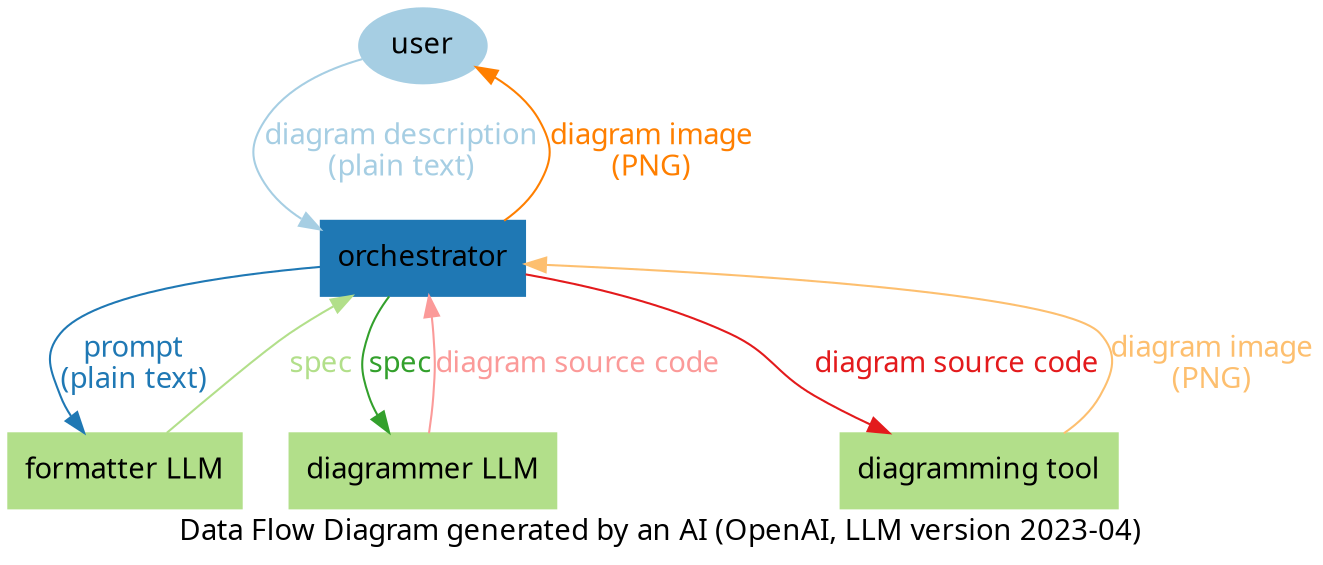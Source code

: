 digraph G {
    graph [bgcolor=white, label="Data Flow Diagram generated by an AI (OpenAI, LLM version 2023-04)", fontname="Roboto Mono"];
    node [style=filled, colorscheme=paired12, fontname="Roboto Mono"];
    edge [colorscheme=paired12, fontname="Roboto Mono"];

    user [shape=oval, color=1, label="user"];
    orchestrator [shape=box, color=2, label="orchestrator"];
    formatterLLM [shape=box, color=3, label="formatter LLM"];
    diagrammerLLM [shape=box, color=3, label="diagrammer LLM"];
    diagrammingTool [shape=box, color=3, label="diagramming tool"];

    user -> orchestrator [label="diagram description\n(plain text)", color=1, fontcolor=1];
    orchestrator -> formatterLLM [label="prompt\n(plain text)", color=2, fontcolor=2];
    formatterLLM -> orchestrator [label="spec", color=3, fontcolor=3];
    orchestrator -> diagrammerLLM [label="spec", color=4, fontcolor=4];
    diagrammerLLM -> orchestrator [label="diagram source code", color=5, fontcolor=5];
    orchestrator -> diagrammingTool [label="diagram source code", color=6, fontcolor=6];
    diagrammingTool -> orchestrator [label="diagram image\n(PNG)", color=7, fontcolor=7];
    orchestrator -> user [label="diagram image\n(PNG)", color=8, fontcolor=8];
}
